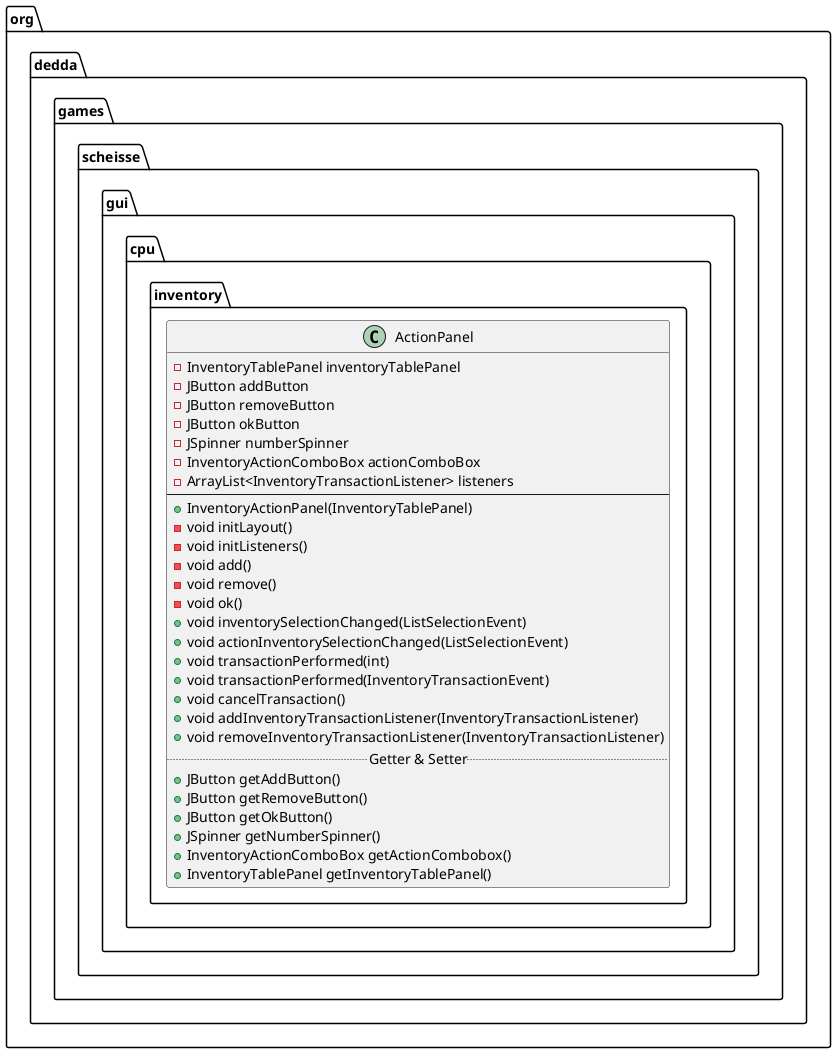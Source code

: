@startuml
class org.dedda.games.scheisse.gui.cpu.inventory.ActionPanel{
    - InventoryTablePanel inventoryTablePanel
    - JButton addButton
    - JButton removeButton
    - JButton okButton
    - JSpinner numberSpinner
    - InventoryActionComboBox actionComboBox
    - ArrayList<InventoryTransactionListener> listeners
    --
    + InventoryActionPanel(InventoryTablePanel)
    - void initLayout()
    - void initListeners()
    - void add()
    - void remove()
    - void ok()
    + void inventorySelectionChanged(ListSelectionEvent)
    + void actionInventorySelectionChanged(ListSelectionEvent)
    + void transactionPerformed(int)
    + void transactionPerformed(InventoryTransactionEvent)
    + void cancelTransaction()
    + void addInventoryTransactionListener(InventoryTransactionListener)
    + void removeInventoryTransactionListener(InventoryTransactionListener)
    .. Getter & Setter ..
    + JButton getAddButton()
    + JButton getRemoveButton()
    + JButton getOkButton()
    + JSpinner getNumberSpinner()
    + InventoryActionComboBox getActionCombobox()
    + InventoryTablePanel getInventoryTablePanel()
}
@enduml